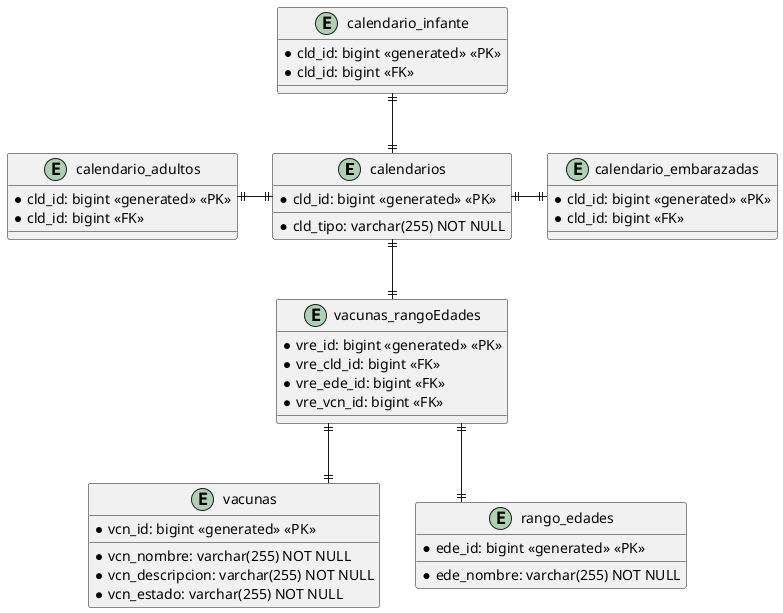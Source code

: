 @startuml

skinparam linetype ortho

entity "calendarios" as cld{
    *cld_id: bigint <<generated>> <<PK>>
    *cld_tipo: varchar(255) NOT NULL
}

entity "calendario_infante" as cnñ{
    *cld_id: bigint <<generated>> <<PK>>
    *cld_id: bigint <<FK>>
}

entity "calendario_adultos" as cdt{
    *cld_id: bigint <<generated>> <<PK>>
    *cld_id: bigint <<FK>>
}

entity "calendario_embarazadas" as cbz{
    *cld_id: bigint <<generated>> <<PK>>
    *cld_id: bigint <<FK>>
}

entity "vacunas_rangoEdades" as vre{
    *vre_id: bigint <<generated>> <<PK>>
	*vre_cld_id: bigint <<FK>>
    *vre_ede_id: bigint <<FK>>
    *vre_vcn_id: bigint <<FK>>
}

entity "vacunas" as vcn{
    *vcn_id: bigint <<generated>> <<PK>>
    *vcn_nombre: varchar(255) NOT NULL
    *vcn_descripcion: varchar(255) NOT NULL
    *vcn_estado: varchar(255) NOT NULL
}

entity "rango_edades" as ede{
    *ede_id: bigint <<generated>> <<PK>>
    *ede_nombre: varchar(255) NOT NULL
}

cld ||-up-|| cnñ
cld ||-left-|| cdt
cld ||-right-|| cbz


cld ||--|| vre
vre ||--|| ede
vre ||--|| vcn

@enduml